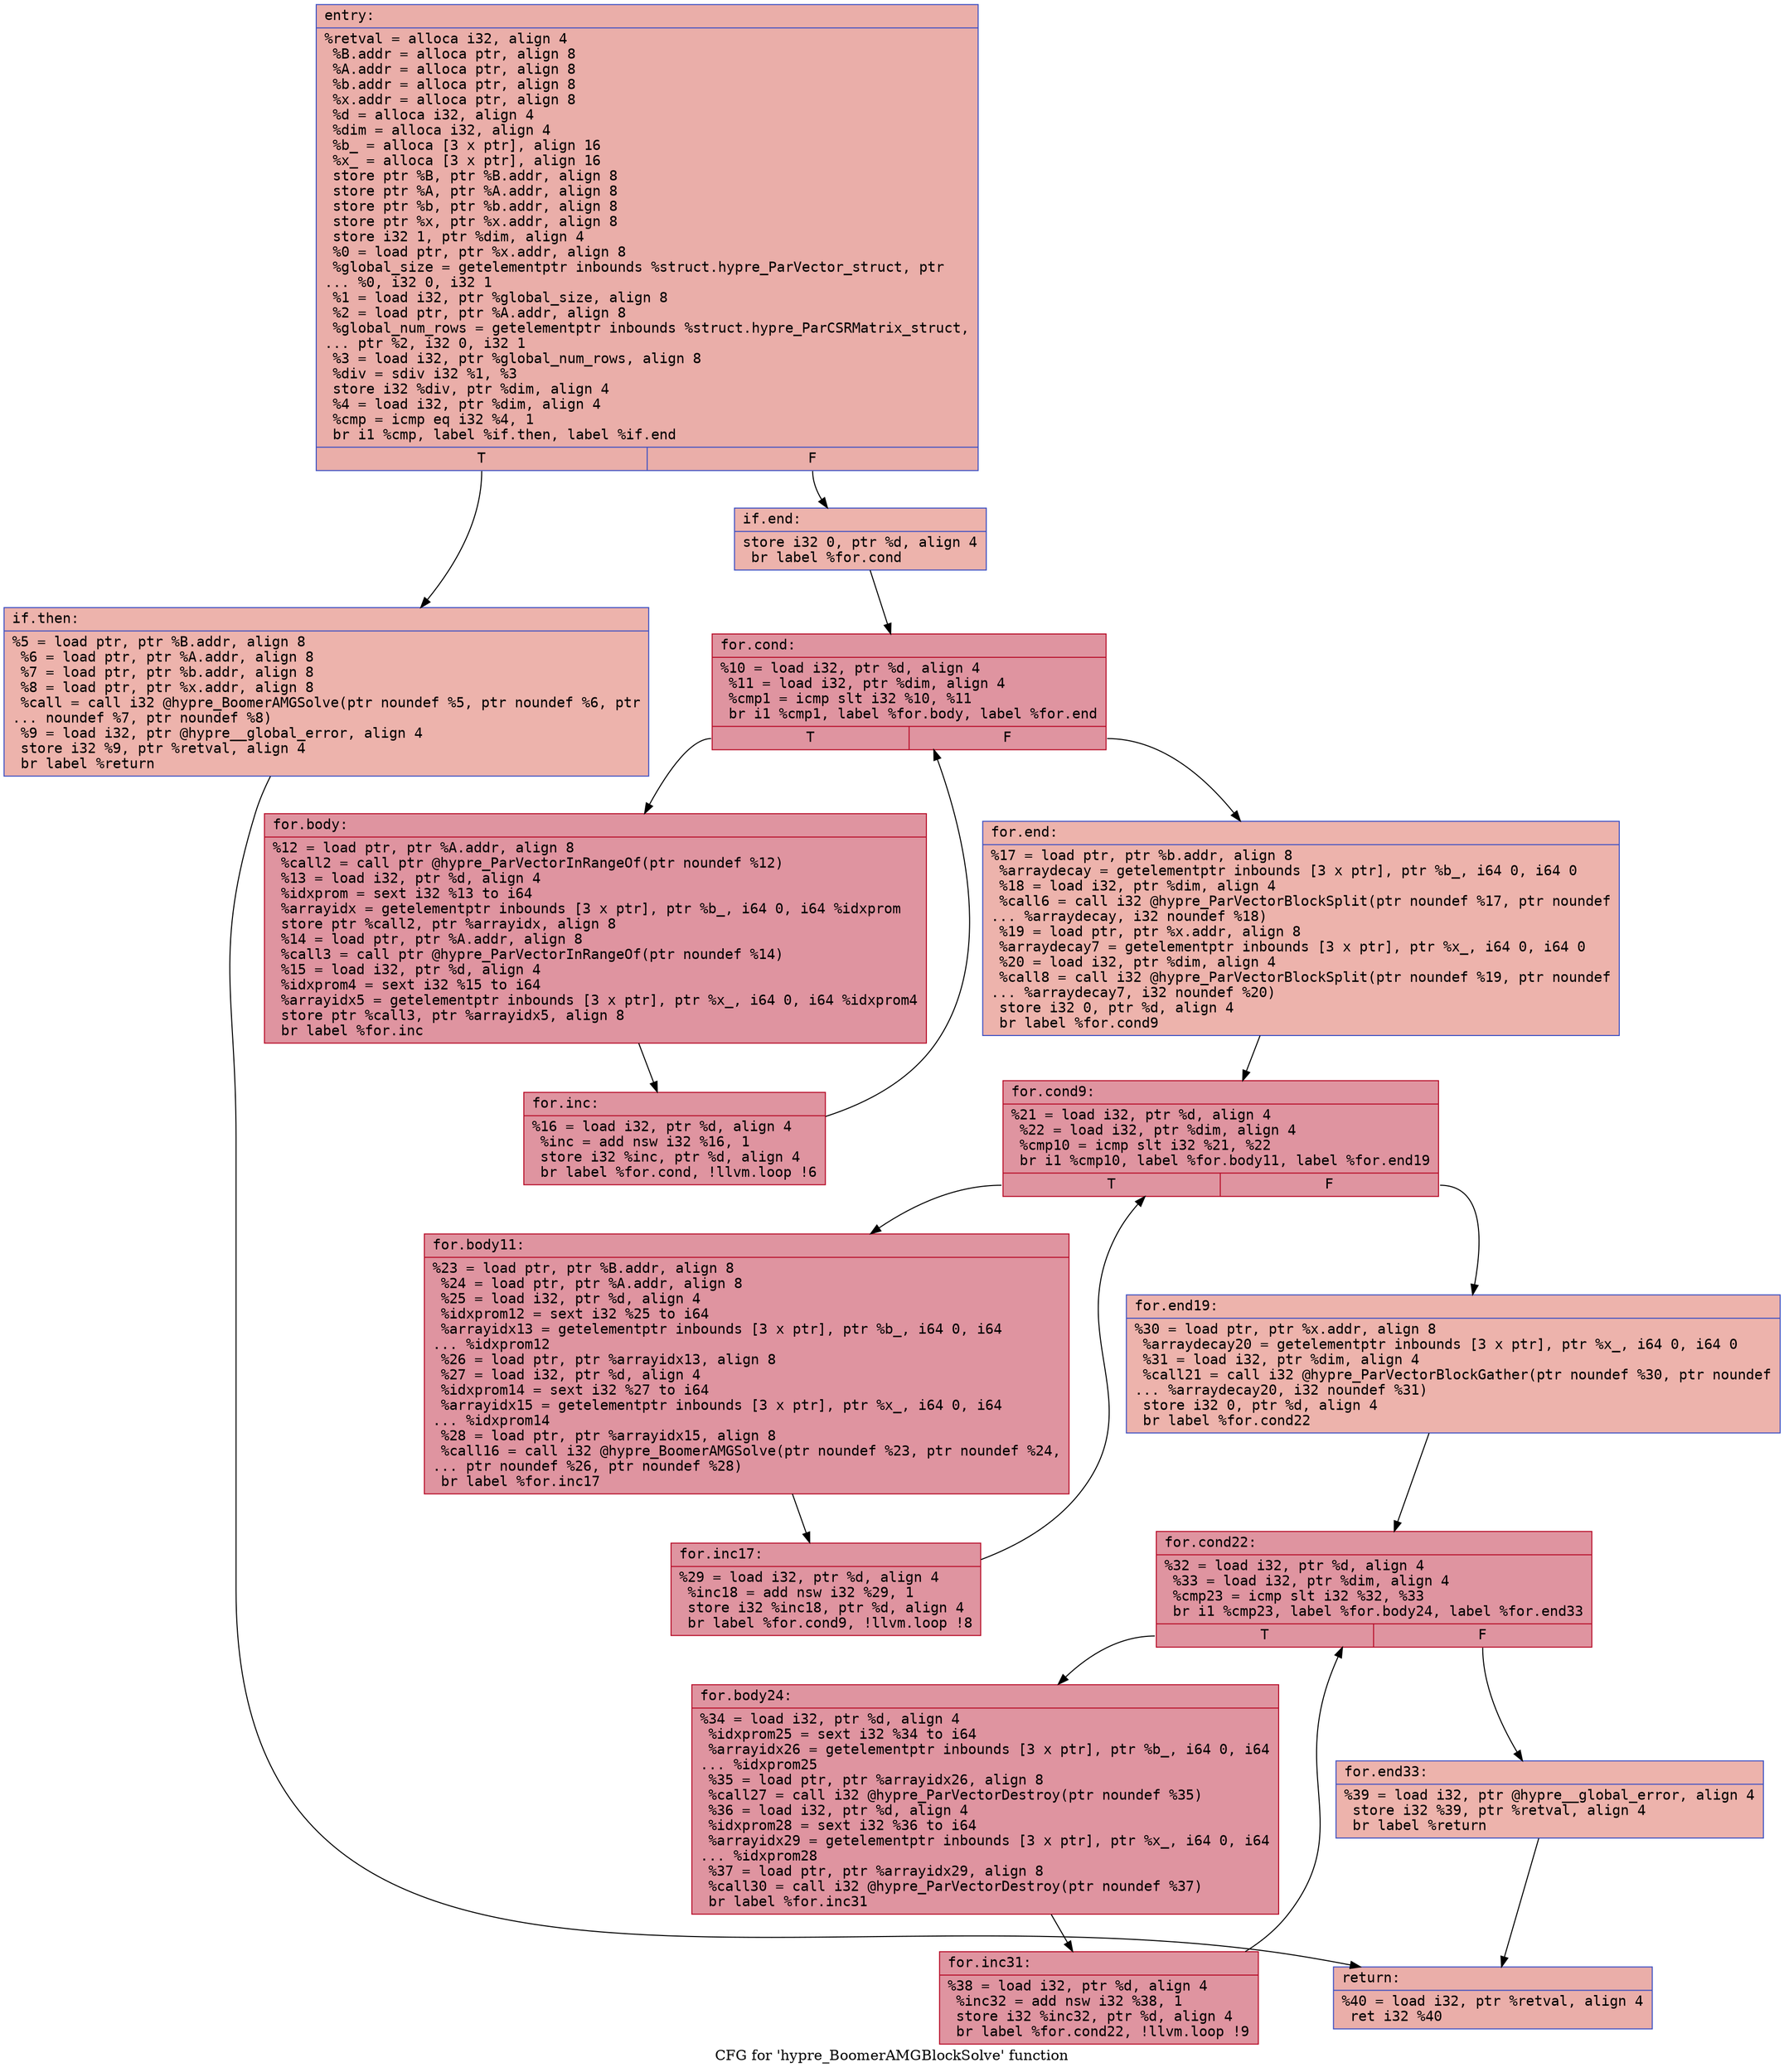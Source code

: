 digraph "CFG for 'hypre_BoomerAMGBlockSolve' function" {
	label="CFG for 'hypre_BoomerAMGBlockSolve' function";

	Node0x56058d72ceb0 [shape=record,color="#3d50c3ff", style=filled, fillcolor="#d0473d70" fontname="Courier",label="{entry:\l|  %retval = alloca i32, align 4\l  %B.addr = alloca ptr, align 8\l  %A.addr = alloca ptr, align 8\l  %b.addr = alloca ptr, align 8\l  %x.addr = alloca ptr, align 8\l  %d = alloca i32, align 4\l  %dim = alloca i32, align 4\l  %b_ = alloca [3 x ptr], align 16\l  %x_ = alloca [3 x ptr], align 16\l  store ptr %B, ptr %B.addr, align 8\l  store ptr %A, ptr %A.addr, align 8\l  store ptr %b, ptr %b.addr, align 8\l  store ptr %x, ptr %x.addr, align 8\l  store i32 1, ptr %dim, align 4\l  %0 = load ptr, ptr %x.addr, align 8\l  %global_size = getelementptr inbounds %struct.hypre_ParVector_struct, ptr\l... %0, i32 0, i32 1\l  %1 = load i32, ptr %global_size, align 8\l  %2 = load ptr, ptr %A.addr, align 8\l  %global_num_rows = getelementptr inbounds %struct.hypre_ParCSRMatrix_struct,\l... ptr %2, i32 0, i32 1\l  %3 = load i32, ptr %global_num_rows, align 8\l  %div = sdiv i32 %1, %3\l  store i32 %div, ptr %dim, align 4\l  %4 = load i32, ptr %dim, align 4\l  %cmp = icmp eq i32 %4, 1\l  br i1 %cmp, label %if.then, label %if.end\l|{<s0>T|<s1>F}}"];
	Node0x56058d72ceb0:s0 -> Node0x56058d72df90[tooltip="entry -> if.then\nProbability 50.00%" ];
	Node0x56058d72ceb0:s1 -> Node0x56058d72e000[tooltip="entry -> if.end\nProbability 50.00%" ];
	Node0x56058d72df90 [shape=record,color="#3d50c3ff", style=filled, fillcolor="#d6524470" fontname="Courier",label="{if.then:\l|  %5 = load ptr, ptr %B.addr, align 8\l  %6 = load ptr, ptr %A.addr, align 8\l  %7 = load ptr, ptr %b.addr, align 8\l  %8 = load ptr, ptr %x.addr, align 8\l  %call = call i32 @hypre_BoomerAMGSolve(ptr noundef %5, ptr noundef %6, ptr\l... noundef %7, ptr noundef %8)\l  %9 = load i32, ptr @hypre__global_error, align 4\l  store i32 %9, ptr %retval, align 4\l  br label %return\l}"];
	Node0x56058d72df90 -> Node0x56058d72e680[tooltip="if.then -> return\nProbability 100.00%" ];
	Node0x56058d72e000 [shape=record,color="#3d50c3ff", style=filled, fillcolor="#d6524470" fontname="Courier",label="{if.end:\l|  store i32 0, ptr %d, align 4\l  br label %for.cond\l}"];
	Node0x56058d72e000 -> Node0x56058d72e800[tooltip="if.end -> for.cond\nProbability 100.00%" ];
	Node0x56058d72e800 [shape=record,color="#b70d28ff", style=filled, fillcolor="#b70d2870" fontname="Courier",label="{for.cond:\l|  %10 = load i32, ptr %d, align 4\l  %11 = load i32, ptr %dim, align 4\l  %cmp1 = icmp slt i32 %10, %11\l  br i1 %cmp1, label %for.body, label %for.end\l|{<s0>T|<s1>F}}"];
	Node0x56058d72e800:s0 -> Node0x56058d72ea70[tooltip="for.cond -> for.body\nProbability 96.88%" ];
	Node0x56058d72e800:s1 -> Node0x56058d72d400[tooltip="for.cond -> for.end\nProbability 3.12%" ];
	Node0x56058d72ea70 [shape=record,color="#b70d28ff", style=filled, fillcolor="#b70d2870" fontname="Courier",label="{for.body:\l|  %12 = load ptr, ptr %A.addr, align 8\l  %call2 = call ptr @hypre_ParVectorInRangeOf(ptr noundef %12)\l  %13 = load i32, ptr %d, align 4\l  %idxprom = sext i32 %13 to i64\l  %arrayidx = getelementptr inbounds [3 x ptr], ptr %b_, i64 0, i64 %idxprom\l  store ptr %call2, ptr %arrayidx, align 8\l  %14 = load ptr, ptr %A.addr, align 8\l  %call3 = call ptr @hypre_ParVectorInRangeOf(ptr noundef %14)\l  %15 = load i32, ptr %d, align 4\l  %idxprom4 = sext i32 %15 to i64\l  %arrayidx5 = getelementptr inbounds [3 x ptr], ptr %x_, i64 0, i64 %idxprom4\l  store ptr %call3, ptr %arrayidx5, align 8\l  br label %for.inc\l}"];
	Node0x56058d72ea70 -> Node0x56058d72f5d0[tooltip="for.body -> for.inc\nProbability 100.00%" ];
	Node0x56058d72f5d0 [shape=record,color="#b70d28ff", style=filled, fillcolor="#b70d2870" fontname="Courier",label="{for.inc:\l|  %16 = load i32, ptr %d, align 4\l  %inc = add nsw i32 %16, 1\l  store i32 %inc, ptr %d, align 4\l  br label %for.cond, !llvm.loop !6\l}"];
	Node0x56058d72f5d0 -> Node0x56058d72e800[tooltip="for.inc -> for.cond\nProbability 100.00%" ];
	Node0x56058d72d400 [shape=record,color="#3d50c3ff", style=filled, fillcolor="#d6524470" fontname="Courier",label="{for.end:\l|  %17 = load ptr, ptr %b.addr, align 8\l  %arraydecay = getelementptr inbounds [3 x ptr], ptr %b_, i64 0, i64 0\l  %18 = load i32, ptr %dim, align 4\l  %call6 = call i32 @hypre_ParVectorBlockSplit(ptr noundef %17, ptr noundef\l... %arraydecay, i32 noundef %18)\l  %19 = load ptr, ptr %x.addr, align 8\l  %arraydecay7 = getelementptr inbounds [3 x ptr], ptr %x_, i64 0, i64 0\l  %20 = load i32, ptr %dim, align 4\l  %call8 = call i32 @hypre_ParVectorBlockSplit(ptr noundef %19, ptr noundef\l... %arraydecay7, i32 noundef %20)\l  store i32 0, ptr %d, align 4\l  br label %for.cond9\l}"];
	Node0x56058d72d400 -> Node0x56058d730020[tooltip="for.end -> for.cond9\nProbability 100.00%" ];
	Node0x56058d730020 [shape=record,color="#b70d28ff", style=filled, fillcolor="#b70d2870" fontname="Courier",label="{for.cond9:\l|  %21 = load i32, ptr %d, align 4\l  %22 = load i32, ptr %dim, align 4\l  %cmp10 = icmp slt i32 %21, %22\l  br i1 %cmp10, label %for.body11, label %for.end19\l|{<s0>T|<s1>F}}"];
	Node0x56058d730020:s0 -> Node0x56058d730270[tooltip="for.cond9 -> for.body11\nProbability 96.88%" ];
	Node0x56058d730020:s1 -> Node0x56058d7302c0[tooltip="for.cond9 -> for.end19\nProbability 3.12%" ];
	Node0x56058d730270 [shape=record,color="#b70d28ff", style=filled, fillcolor="#b70d2870" fontname="Courier",label="{for.body11:\l|  %23 = load ptr, ptr %B.addr, align 8\l  %24 = load ptr, ptr %A.addr, align 8\l  %25 = load i32, ptr %d, align 4\l  %idxprom12 = sext i32 %25 to i64\l  %arrayidx13 = getelementptr inbounds [3 x ptr], ptr %b_, i64 0, i64\l... %idxprom12\l  %26 = load ptr, ptr %arrayidx13, align 8\l  %27 = load i32, ptr %d, align 4\l  %idxprom14 = sext i32 %27 to i64\l  %arrayidx15 = getelementptr inbounds [3 x ptr], ptr %x_, i64 0, i64\l... %idxprom14\l  %28 = load ptr, ptr %arrayidx15, align 8\l  %call16 = call i32 @hypre_BoomerAMGSolve(ptr noundef %23, ptr noundef %24,\l... ptr noundef %26, ptr noundef %28)\l  br label %for.inc17\l}"];
	Node0x56058d730270 -> Node0x56058d730c00[tooltip="for.body11 -> for.inc17\nProbability 100.00%" ];
	Node0x56058d730c00 [shape=record,color="#b70d28ff", style=filled, fillcolor="#b70d2870" fontname="Courier",label="{for.inc17:\l|  %29 = load i32, ptr %d, align 4\l  %inc18 = add nsw i32 %29, 1\l  store i32 %inc18, ptr %d, align 4\l  br label %for.cond9, !llvm.loop !8\l}"];
	Node0x56058d730c00 -> Node0x56058d730020[tooltip="for.inc17 -> for.cond9\nProbability 100.00%" ];
	Node0x56058d7302c0 [shape=record,color="#3d50c3ff", style=filled, fillcolor="#d6524470" fontname="Courier",label="{for.end19:\l|  %30 = load ptr, ptr %x.addr, align 8\l  %arraydecay20 = getelementptr inbounds [3 x ptr], ptr %x_, i64 0, i64 0\l  %31 = load i32, ptr %dim, align 4\l  %call21 = call i32 @hypre_ParVectorBlockGather(ptr noundef %30, ptr noundef\l... %arraydecay20, i32 noundef %31)\l  store i32 0, ptr %d, align 4\l  br label %for.cond22\l}"];
	Node0x56058d7302c0 -> Node0x56058d7319a0[tooltip="for.end19 -> for.cond22\nProbability 100.00%" ];
	Node0x56058d7319a0 [shape=record,color="#b70d28ff", style=filled, fillcolor="#b70d2870" fontname="Courier",label="{for.cond22:\l|  %32 = load i32, ptr %d, align 4\l  %33 = load i32, ptr %dim, align 4\l  %cmp23 = icmp slt i32 %32, %33\l  br i1 %cmp23, label %for.body24, label %for.end33\l|{<s0>T|<s1>F}}"];
	Node0x56058d7319a0:s0 -> Node0x56058d731bf0[tooltip="for.cond22 -> for.body24\nProbability 96.88%" ];
	Node0x56058d7319a0:s1 -> Node0x56058d731c40[tooltip="for.cond22 -> for.end33\nProbability 3.12%" ];
	Node0x56058d731bf0 [shape=record,color="#b70d28ff", style=filled, fillcolor="#b70d2870" fontname="Courier",label="{for.body24:\l|  %34 = load i32, ptr %d, align 4\l  %idxprom25 = sext i32 %34 to i64\l  %arrayidx26 = getelementptr inbounds [3 x ptr], ptr %b_, i64 0, i64\l... %idxprom25\l  %35 = load ptr, ptr %arrayidx26, align 8\l  %call27 = call i32 @hypre_ParVectorDestroy(ptr noundef %35)\l  %36 = load i32, ptr %d, align 4\l  %idxprom28 = sext i32 %36 to i64\l  %arrayidx29 = getelementptr inbounds [3 x ptr], ptr %x_, i64 0, i64\l... %idxprom28\l  %37 = load ptr, ptr %arrayidx29, align 8\l  %call30 = call i32 @hypre_ParVectorDestroy(ptr noundef %37)\l  br label %for.inc31\l}"];
	Node0x56058d731bf0 -> Node0x56058d7325b0[tooltip="for.body24 -> for.inc31\nProbability 100.00%" ];
	Node0x56058d7325b0 [shape=record,color="#b70d28ff", style=filled, fillcolor="#b70d2870" fontname="Courier",label="{for.inc31:\l|  %38 = load i32, ptr %d, align 4\l  %inc32 = add nsw i32 %38, 1\l  store i32 %inc32, ptr %d, align 4\l  br label %for.cond22, !llvm.loop !9\l}"];
	Node0x56058d7325b0 -> Node0x56058d7319a0[tooltip="for.inc31 -> for.cond22\nProbability 100.00%" ];
	Node0x56058d731c40 [shape=record,color="#3d50c3ff", style=filled, fillcolor="#d6524470" fontname="Courier",label="{for.end33:\l|  %39 = load i32, ptr @hypre__global_error, align 4\l  store i32 %39, ptr %retval, align 4\l  br label %return\l}"];
	Node0x56058d731c40 -> Node0x56058d72e680[tooltip="for.end33 -> return\nProbability 100.00%" ];
	Node0x56058d72e680 [shape=record,color="#3d50c3ff", style=filled, fillcolor="#d0473d70" fontname="Courier",label="{return:\l|  %40 = load i32, ptr %retval, align 4\l  ret i32 %40\l}"];
}
